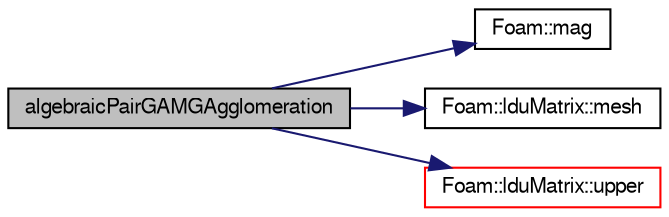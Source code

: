 digraph "algebraicPairGAMGAgglomeration"
{
  bgcolor="transparent";
  edge [fontname="FreeSans",fontsize="10",labelfontname="FreeSans",labelfontsize="10"];
  node [fontname="FreeSans",fontsize="10",shape=record];
  rankdir="LR";
  Node0 [label="algebraicPairGAMGAgglomeration",height=0.2,width=0.4,color="black", fillcolor="grey75", style="filled", fontcolor="black"];
  Node0 -> Node1 [color="midnightblue",fontsize="10",style="solid",fontname="FreeSans"];
  Node1 [label="Foam::mag",height=0.2,width=0.4,color="black",URL="$a21124.html#a929da2a3fdcf3dacbbe0487d3a330dae"];
  Node0 -> Node2 [color="midnightblue",fontsize="10",style="solid",fontname="FreeSans"];
  Node2 [label="Foam::lduMatrix::mesh",height=0.2,width=0.4,color="black",URL="$a26882.html#a389d9c5b9626c6fecf05a6773c77418b",tooltip="Return the LDU mesh from which the addressing is obtained. "];
  Node0 -> Node3 [color="midnightblue",fontsize="10",style="solid",fontname="FreeSans"];
  Node3 [label="Foam::lduMatrix::upper",height=0.2,width=0.4,color="red",URL="$a26882.html#a11672a767f497e24dce3ff31da13d9d0"];
}
